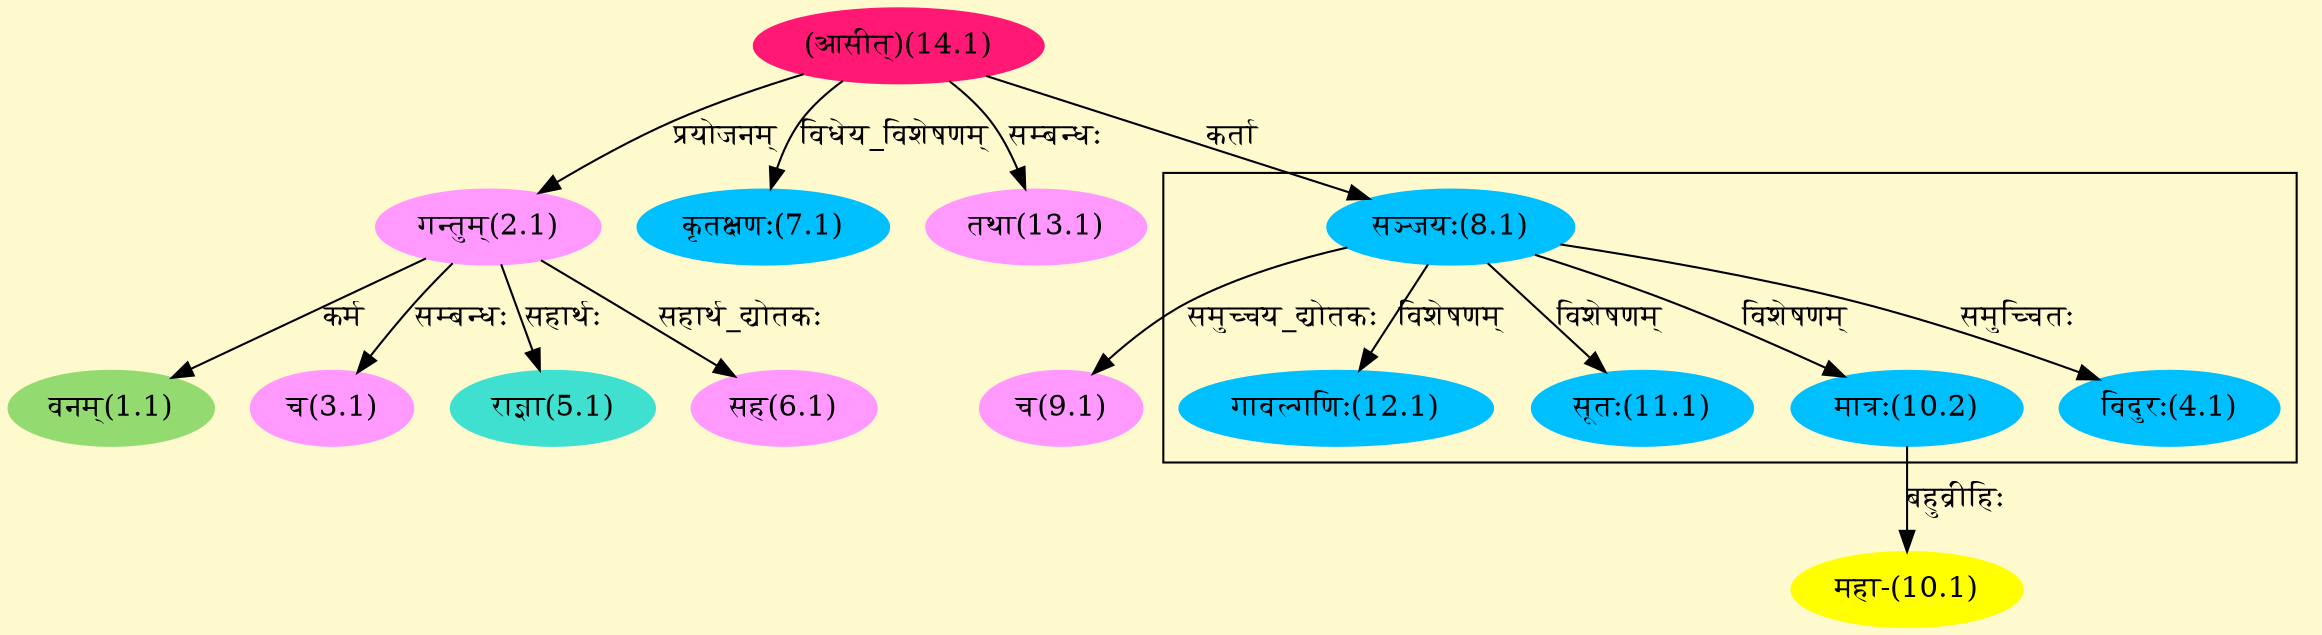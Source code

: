 digraph G{
rankdir=BT;
 compound=true;
 bgcolor="lemonchiffon1";

subgraph cluster_1{
Node4_1 [style=filled, color="#00BFFF" label = "विदुरः(4.1)"]
Node8_1 [style=filled, color="#00BFFF" label = "सञ्जयः(8.1)"]
Node10_2 [style=filled, color="#00BFFF" label = "मात्रः(10.2)"]
Node11_1 [style=filled, color="#00BFFF" label = "सूतः(11.1)"]
Node12_1 [style=filled, color="#00BFFF" label = "गावल्गणिः(12.1)"]

}
Node1_1 [style=filled, color="#93DB70" label = "वनम्(1.1)"]
Node2_1 [style=filled, color="#FF99FF" label = "गन्तुम्(2.1)"]
Node14_1 [style=filled, color="#FF1975" label = "(आसीत्)(14.1)"]
Node3_1 [style=filled, color="#FF99FF" label = "च(3.1)"]
Node5_1 [style=filled, color="#40E0D0" label = "राज्ञा(5.1)"]
Node6_1 [style=filled, color="#FF99FF" label = "सह(6.1)"]
Node7_1 [style=filled, color="#00BFFF" label = "कृतक्षणः(7.1)"]
Node8_1 [style=filled, color="#00BFFF" label = "सञ्जयः(8.1)"]
Node9_1 [style=filled, color="#FF99FF" label = "च(9.1)"]
Node10_1 [style=filled, color="#FFFF00" label = "महा-(10.1)"]
Node10_2 [style=filled, color="#00BFFF" label = "मात्रः(10.2)"]
Node13_1 [style=filled, color="#FF99FF" label = "तथा(13.1)"]
/* Start of Relations section */

Node1_1 -> Node2_1 [  label="कर्म"  dir="back" ]
Node2_1 -> Node14_1 [  label="प्रयोजनम्"  dir="back" ]
Node3_1 -> Node2_1 [  label="सम्बन्धः"  dir="back" ]
Node4_1 -> Node8_1 [  label="समुच्चितः"  dir="back" ]
Node5_1 -> Node2_1 [  label="सहार्थः"  dir="back" ]
Node6_1 -> Node2_1 [  label="सहार्थ_द्योतकः"  dir="back" ]
Node7_1 -> Node14_1 [  label="विधेय_विशेषणम्"  dir="back" ]
Node8_1 -> Node14_1 [  label="कर्ता"  dir="back" ]
Node9_1 -> Node8_1 [  label="समुच्चय_द्योतकः"  dir="back" ]
Node10_1 -> Node10_2 [  label="बहुव्रीहिः"  dir="back" ]
Node10_2 -> Node8_1 [  label="विशेषणम्"  dir="back" ]
Node11_1 -> Node8_1 [  label="विशेषणम्"  dir="back" ]
Node12_1 -> Node8_1 [  label="विशेषणम्"  dir="back" ]
Node13_1 -> Node14_1 [  label="सम्बन्धः"  dir="back" ]
}
